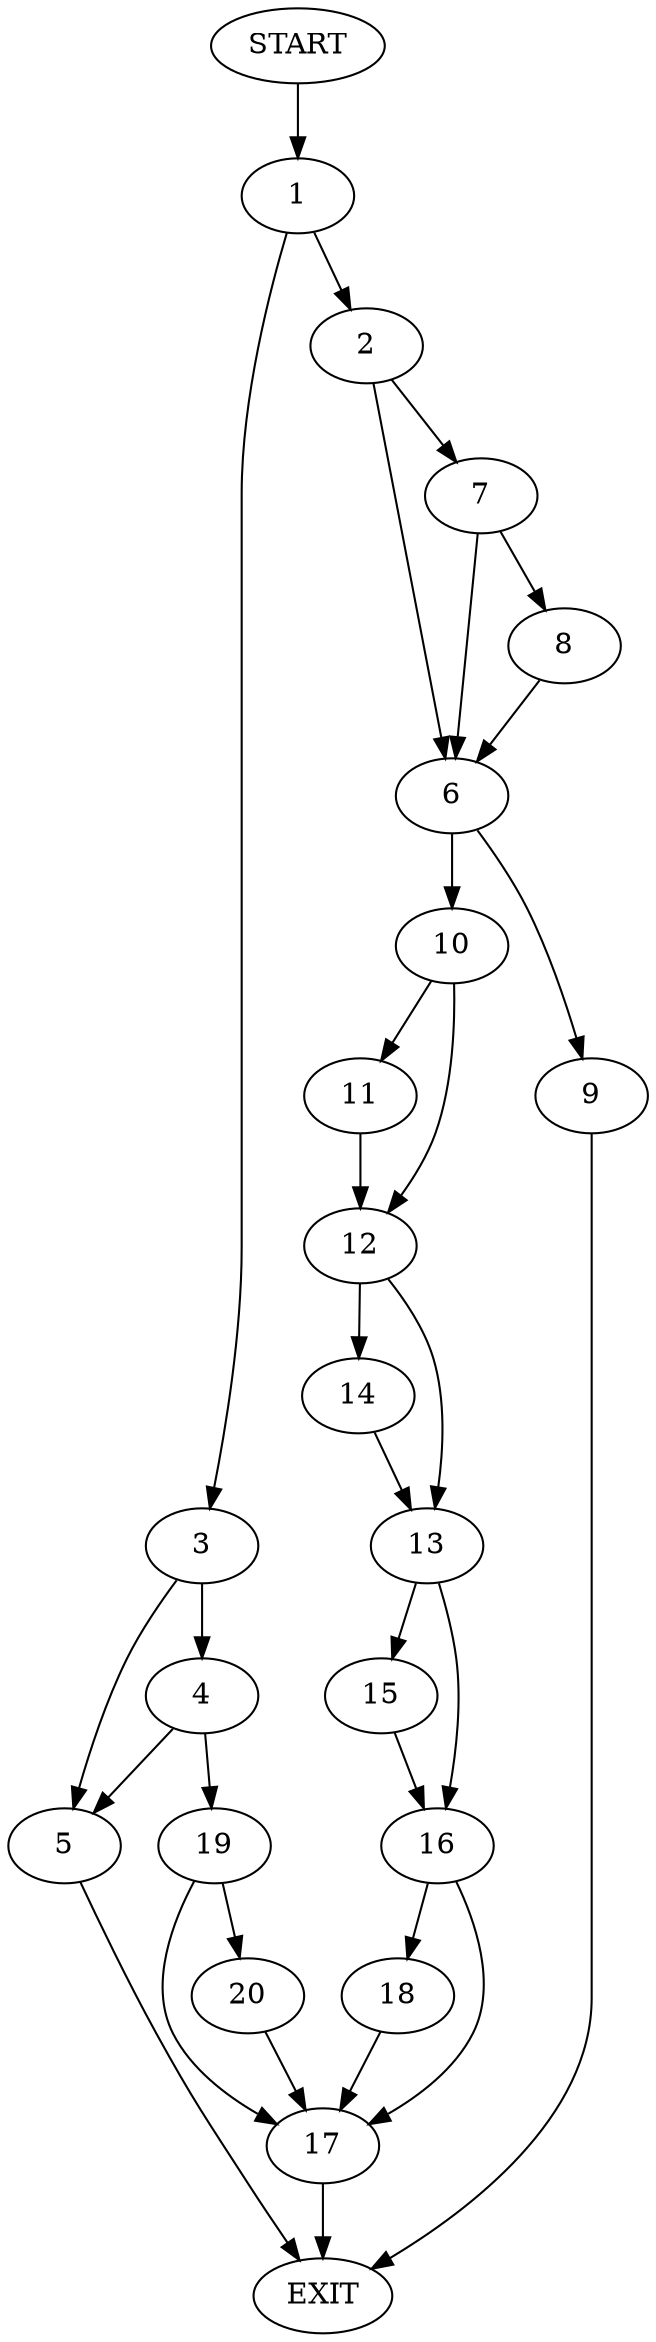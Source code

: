 digraph {
0 [label="START"]
21 [label="EXIT"]
0 -> 1
1 -> 2
1 -> 3
3 -> 4
3 -> 5
2 -> 6
2 -> 7
7 -> 6
7 -> 8
6 -> 9
6 -> 10
8 -> 6
9 -> 21
10 -> 11
10 -> 12
12 -> 13
12 -> 14
11 -> 12
13 -> 15
13 -> 16
14 -> 13
16 -> 17
16 -> 18
15 -> 16
18 -> 17
17 -> 21
5 -> 21
4 -> 19
4 -> 5
19 -> 17
19 -> 20
20 -> 17
}
